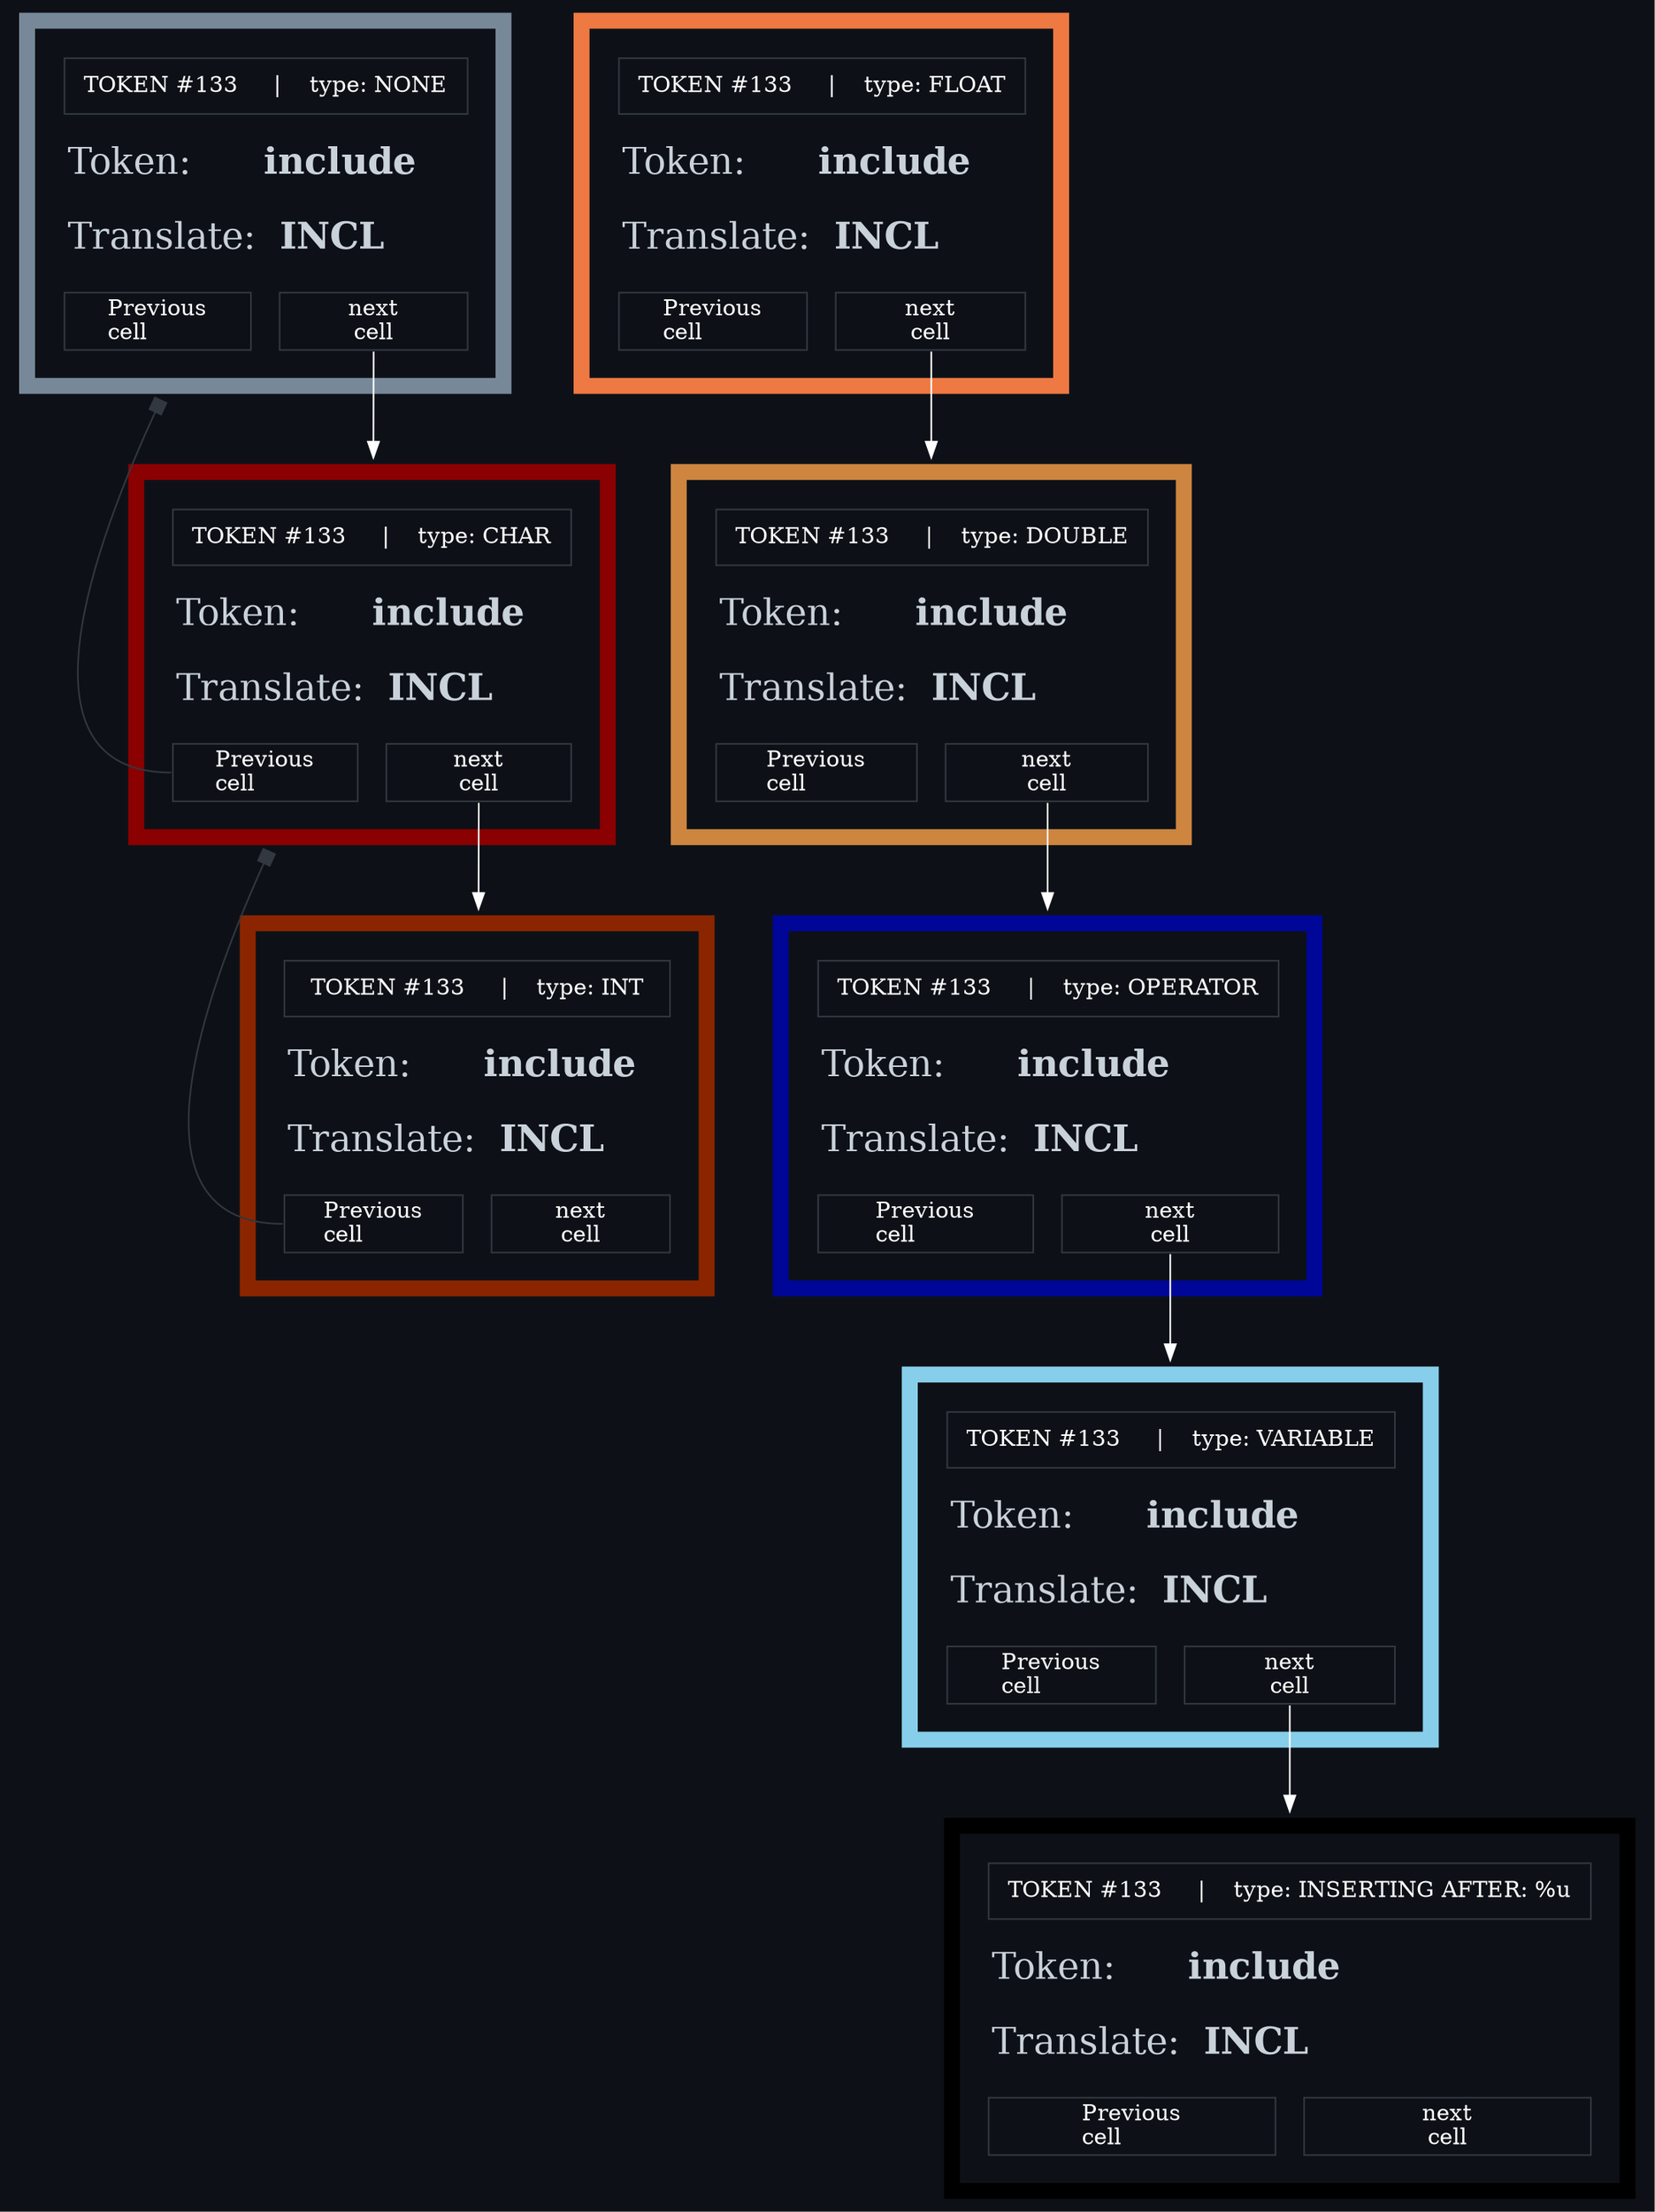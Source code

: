 digraph G {
	bgcolor="#0D1117"

	# the design of the nodes themselves
	L0 [shape=none label = <<table cellborder="0" cellspacing="18" bgcolor="#0D1117" border="10" color="lightslategrey">
		<tr><td colspan="2" width="80px" height="35px" color="#32383F" border="1">		<font color="white">TOKEN #133     |    type: NONE</font></td></tr>
		<tr><td align="left" colspan="2">		<font point-size="23" color="#C9D1D9">Token:      <b>include</b></font></td></tr>
		<tr><td align="left" colspan="2">		<font point-size="23" color="#C9D1D9">Translate:  <b>INCL</b></font><br align="left"/></td></tr>
		<tr><td PORT="p0" width="80px" border="1" color="#32383F"><font color ="white">Previous<br align="left"/>cell<br align="left"/></font></td>
				<td PORT="n0" width="80px" border="1" color="#32383F">		<font color ="white">next<br/>cell</font></td></tr>
				</table>>];


	L1 [shape=none label = <<table cellborder="0" cellspacing="18" bgcolor="#0D1117" border="10" color="red4">
		<tr><td colspan="2" width="80px" height="35px" color="#32383F" border="1">		<font color="white">TOKEN #133     |    type: CHAR</font></td></tr>
		<tr><td align="left" colspan="2">		<font point-size="23" color="#C9D1D9">Token:      <b>include</b></font></td></tr>
		<tr><td align="left" colspan="2">		<font point-size="23" color="#C9D1D9">Translate:  <b>INCL</b></font><br align="left"/></td></tr>
		<tr><td PORT="p1" width="80px" border="1" color="#32383F"><font color ="white">Previous<br align="left"/>cell<br align="left"/></font></td>
				<td PORT="n1" width="80px" border="1" color="#32383F">		<font color ="white">next<br/>cell</font></td></tr>
				</table>>];


	L2 [shape=none label = <<table cellborder="0" cellspacing="18" bgcolor="#0D1117" border="10" color="orangered4">
		<tr><td colspan="2" width="80px" height="35px" color="#32383F" border="1">		<font color="white">TOKEN #133     |    type: INT</font></td></tr>
		<tr><td align="left" colspan="2">		<font point-size="23" color="#C9D1D9">Token:      <b>include</b></font></td></tr>
		<tr><td align="left" colspan="2">		<font point-size="23" color="#C9D1D9">Translate:  <b>INCL</b></font><br align="left"/></td></tr>
		<tr><td PORT="p2" width="80px" border="1" color="#32383F"><font color ="white">Previous<br align="left"/>cell<br align="left"/></font></td>
				<td PORT="n2" width="80px" border="1" color="#32383F">		<font color ="white">next<br/>cell</font></td></tr>
				</table>>];


	L3 [shape=none label = <<table cellborder="0" cellspacing="18" bgcolor="#0D1117" border="10" color="sienna2">
		<tr><td colspan="2" width="80px" height="35px" color="#32383F" border="1">		<font color="white">TOKEN #133     |    type: FLOAT</font></td></tr>
		<tr><td align="left" colspan="2">		<font point-size="23" color="#C9D1D9">Token:      <b>include</b></font></td></tr>
		<tr><td align="left" colspan="2">		<font point-size="23" color="#C9D1D9">Translate:  <b>INCL</b></font><br align="left"/></td></tr>
		<tr><td PORT="p3" width="80px" border="1" color="#32383F"><font color ="white">Previous<br align="left"/>cell<br align="left"/></font></td>
				<td PORT="n3" width="80px" border="1" color="#32383F">		<font color ="white">next<br/>cell</font></td></tr>
				</table>>];


	L4 [shape=none label = <<table cellborder="0" cellspacing="18" bgcolor="#0D1117" border="10" color="peru">
		<tr><td colspan="2" width="80px" height="35px" color="#32383F" border="1">		<font color="white">TOKEN #133     |    type: DOUBLE</font></td></tr>
		<tr><td align="left" colspan="2">		<font point-size="23" color="#C9D1D9">Token:      <b>include</b></font></td></tr>
		<tr><td align="left" colspan="2">		<font point-size="23" color="#C9D1D9">Translate:  <b>INCL</b></font><br align="left"/></td></tr>
		<tr><td PORT="p4" width="80px" border="1" color="#32383F"><font color ="white">Previous<br align="left"/>cell<br align="left"/></font></td>
				<td PORT="n4" width="80px" border="1" color="#32383F">		<font color ="white">next<br/>cell</font></td></tr>
				</table>>];


	L5 [shape=none label = <<table cellborder="0" cellspacing="18" bgcolor="#0D1117" border="10" color="#000697">
		<tr><td colspan="2" width="80px" height="35px" color="#32383F" border="1">		<font color="white">TOKEN #133     |    type: OPERATOR</font></td></tr>
		<tr><td align="left" colspan="2">		<font point-size="23" color="#C9D1D9">Token:      <b>include</b></font></td></tr>
		<tr><td align="left" colspan="2">		<font point-size="23" color="#C9D1D9">Translate:  <b>INCL</b></font><br align="left"/></td></tr>
		<tr><td PORT="p5" width="80px" border="1" color="#32383F"><font color ="white">Previous<br align="left"/>cell<br align="left"/></font></td>
				<td PORT="n5" width="80px" border="1" color="#32383F">		<font color ="white">next<br/>cell</font></td></tr>
				</table>>];


	L6 [shape=none label = <<table cellborder="0" cellspacing="18" bgcolor="#0D1117" border="10" color="skyblue">
		<tr><td colspan="2" width="80px" height="35px" color="#32383F" border="1">		<font color="white">TOKEN #133     |    type: VARIABLE</font></td></tr>
		<tr><td align="left" colspan="2">		<font point-size="23" color="#C9D1D9">Token:      <b>include</b></font></td></tr>
		<tr><td align="left" colspan="2">		<font point-size="23" color="#C9D1D9">Translate:  <b>INCL</b></font><br align="left"/></td></tr>
		<tr><td PORT="p6" width="80px" border="1" color="#32383F"><font color ="white">Previous<br align="left"/>cell<br align="left"/></font></td>
				<td PORT="n6" width="80px" border="1" color="#32383F">		<font color ="white">next<br/>cell</font></td></tr>
				</table>>];


	L7 [shape=none label = <<table cellborder="0" cellspacing="18" bgcolor="#0D1117" border="10" color="">
		<tr><td colspan="2" width="80px" height="35px" color="#32383F" border="1">		<font color="white">TOKEN #133     |    type: 

INSERTING AFTER: %u
</font></td></tr>
		<tr><td align="left" colspan="2">		<font point-size="23" color="#C9D1D9">Token:      <b>include</b></font></td></tr>
		<tr><td align="left" colspan="2">		<font point-size="23" color="#C9D1D9">Translate:  <b>INCL</b></font><br align="left"/></td></tr>
		<tr><td PORT="p7" width="80px" border="1" color="#32383F"><font color ="white">Previous<br align="left"/>cell<br align="left"/></font></td>
				<td PORT="n7" width="80px" border="1" color="#32383F">		<font color ="white">next<br/>cell</font></td></tr>
				</table>>];


	# connection of these nodes
	L0:"n0" -> L1[color="white"];
	L1:"n1" -> L2[color="white"];
	L1:"p1" -> L0[color="#32383F" arrowhead = box];
	L2:"p2" -> L1[color="#32383F" arrowhead = box];
	L3:"n3" -> L4[color="white"];
	L4:"n4" -> L5[color="white"];
	L5:"n5" -> L6[color="white"];
	L6:"n6" -> L7[color="white"];
}
